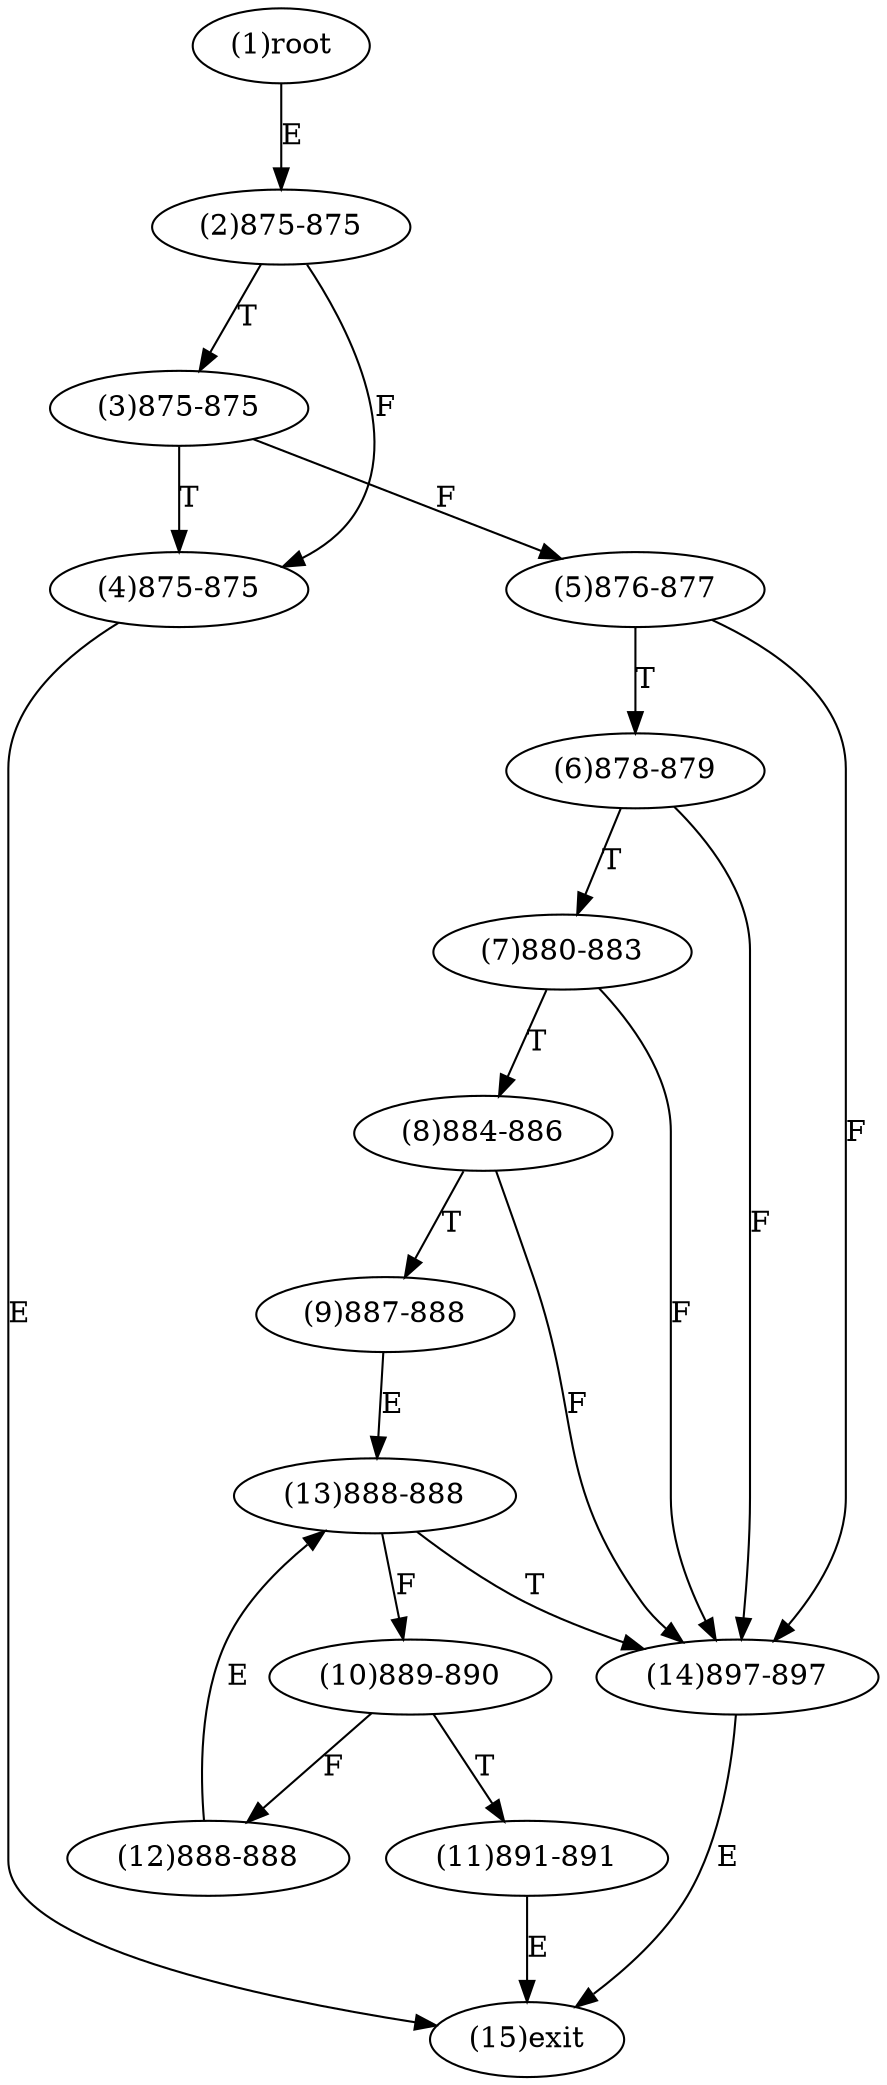 digraph "" { 
1[ label="(1)root"];
2[ label="(2)875-875"];
3[ label="(3)875-875"];
4[ label="(4)875-875"];
5[ label="(5)876-877"];
6[ label="(6)878-879"];
7[ label="(7)880-883"];
8[ label="(8)884-886"];
9[ label="(9)887-888"];
10[ label="(10)889-890"];
11[ label="(11)891-891"];
12[ label="(12)888-888"];
13[ label="(13)888-888"];
14[ label="(14)897-897"];
15[ label="(15)exit"];
1->2[ label="E"];
2->4[ label="F"];
2->3[ label="T"];
3->5[ label="F"];
3->4[ label="T"];
4->15[ label="E"];
5->14[ label="F"];
5->6[ label="T"];
6->14[ label="F"];
6->7[ label="T"];
7->14[ label="F"];
7->8[ label="T"];
8->14[ label="F"];
8->9[ label="T"];
9->13[ label="E"];
10->12[ label="F"];
10->11[ label="T"];
11->15[ label="E"];
12->13[ label="E"];
13->10[ label="F"];
13->14[ label="T"];
14->15[ label="E"];
}